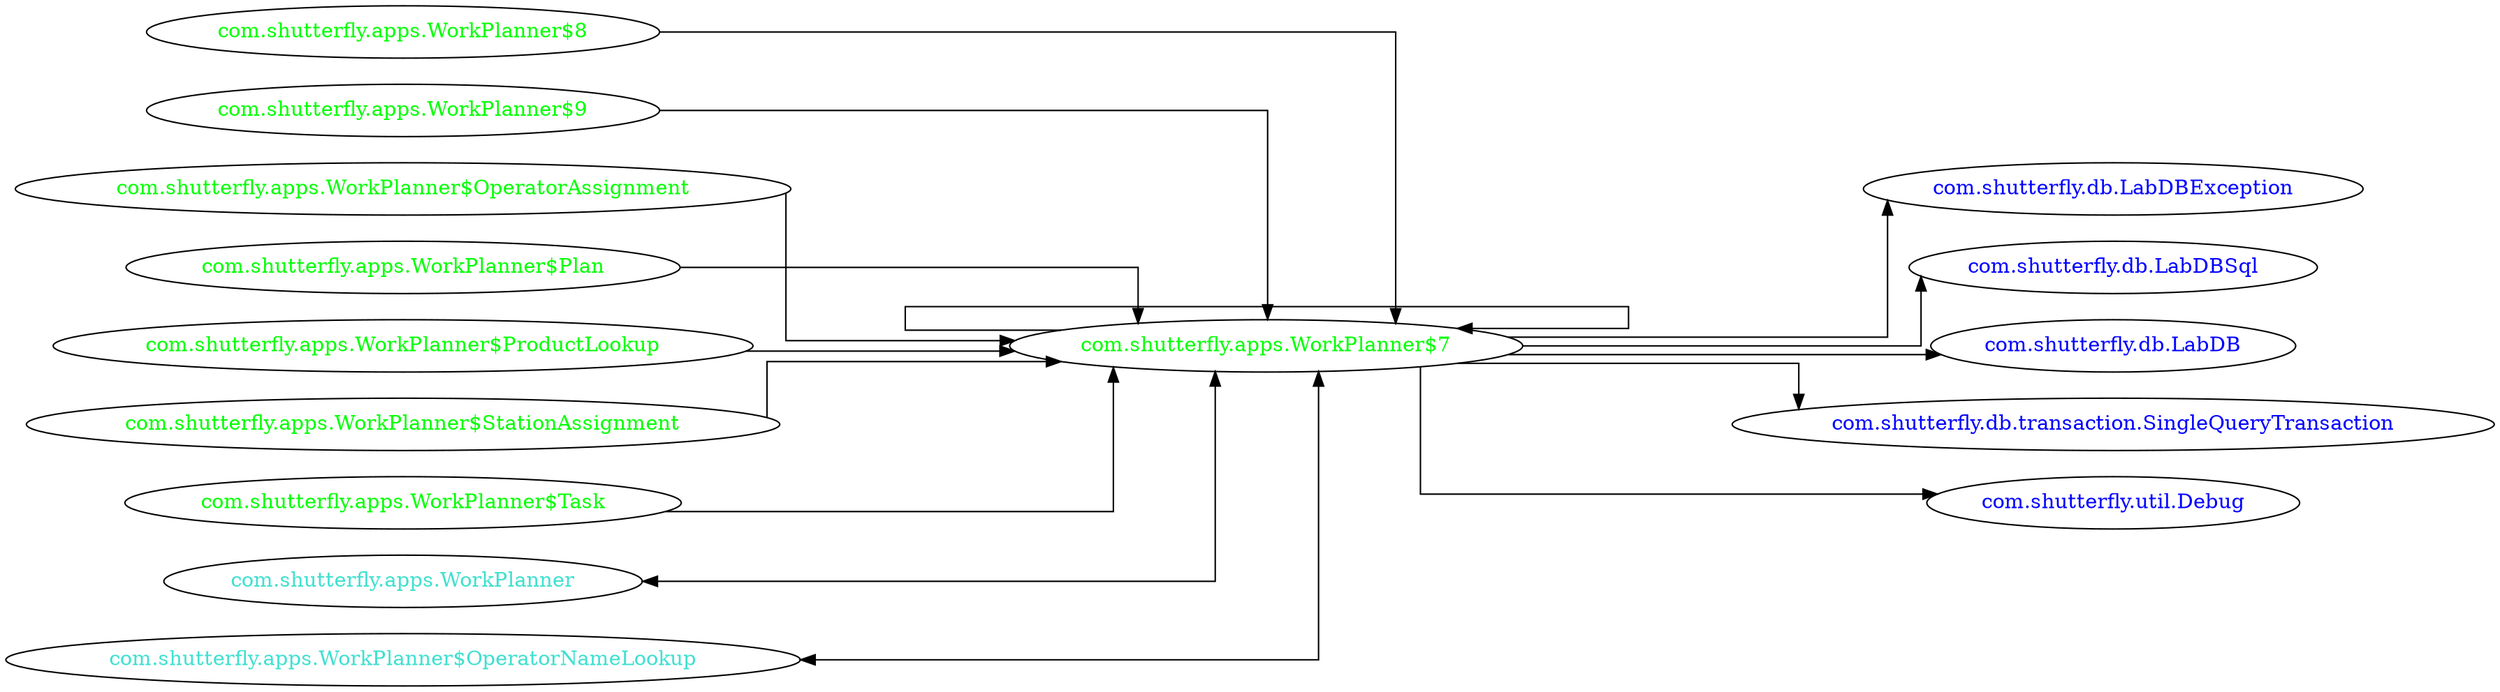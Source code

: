 digraph dependencyGraph {
 concentrate=true;
 ranksep="2.0";
 rankdir="LR"; 
 splines="ortho";
"com.shutterfly.apps.WorkPlanner$7" [fontcolor="red"];
"com.shutterfly.db.LabDBException" [ fontcolor="blue" ];
"com.shutterfly.apps.WorkPlanner$7"->"com.shutterfly.db.LabDBException";
"com.shutterfly.db.LabDBSql" [ fontcolor="blue" ];
"com.shutterfly.apps.WorkPlanner$7"->"com.shutterfly.db.LabDBSql";
"com.shutterfly.db.LabDB" [ fontcolor="blue" ];
"com.shutterfly.apps.WorkPlanner$7"->"com.shutterfly.db.LabDB";
"com.shutterfly.db.transaction.SingleQueryTransaction" [ fontcolor="blue" ];
"com.shutterfly.apps.WorkPlanner$7"->"com.shutterfly.db.transaction.SingleQueryTransaction";
"com.shutterfly.util.Debug" [ fontcolor="blue" ];
"com.shutterfly.apps.WorkPlanner$7"->"com.shutterfly.util.Debug";
"com.shutterfly.apps.WorkPlanner$7" [ fontcolor="green" ];
"com.shutterfly.apps.WorkPlanner$7"->"com.shutterfly.apps.WorkPlanner$7";
"com.shutterfly.apps.WorkPlanner$8" [ fontcolor="green" ];
"com.shutterfly.apps.WorkPlanner$8"->"com.shutterfly.apps.WorkPlanner$7";
"com.shutterfly.apps.WorkPlanner$9" [ fontcolor="green" ];
"com.shutterfly.apps.WorkPlanner$9"->"com.shutterfly.apps.WorkPlanner$7";
"com.shutterfly.apps.WorkPlanner$OperatorAssignment" [ fontcolor="green" ];
"com.shutterfly.apps.WorkPlanner$OperatorAssignment"->"com.shutterfly.apps.WorkPlanner$7";
"com.shutterfly.apps.WorkPlanner$Plan" [ fontcolor="green" ];
"com.shutterfly.apps.WorkPlanner$Plan"->"com.shutterfly.apps.WorkPlanner$7";
"com.shutterfly.apps.WorkPlanner$ProductLookup" [ fontcolor="green" ];
"com.shutterfly.apps.WorkPlanner$ProductLookup"->"com.shutterfly.apps.WorkPlanner$7";
"com.shutterfly.apps.WorkPlanner$StationAssignment" [ fontcolor="green" ];
"com.shutterfly.apps.WorkPlanner$StationAssignment"->"com.shutterfly.apps.WorkPlanner$7";
"com.shutterfly.apps.WorkPlanner$Task" [ fontcolor="green" ];
"com.shutterfly.apps.WorkPlanner$Task"->"com.shutterfly.apps.WorkPlanner$7";
"com.shutterfly.apps.WorkPlanner" [ fontcolor="turquoise" ];
"com.shutterfly.apps.WorkPlanner"->"com.shutterfly.apps.WorkPlanner$7" [dir=both];
"com.shutterfly.apps.WorkPlanner$OperatorNameLookup" [ fontcolor="turquoise" ];
"com.shutterfly.apps.WorkPlanner$OperatorNameLookup"->"com.shutterfly.apps.WorkPlanner$7" [dir=both];
}